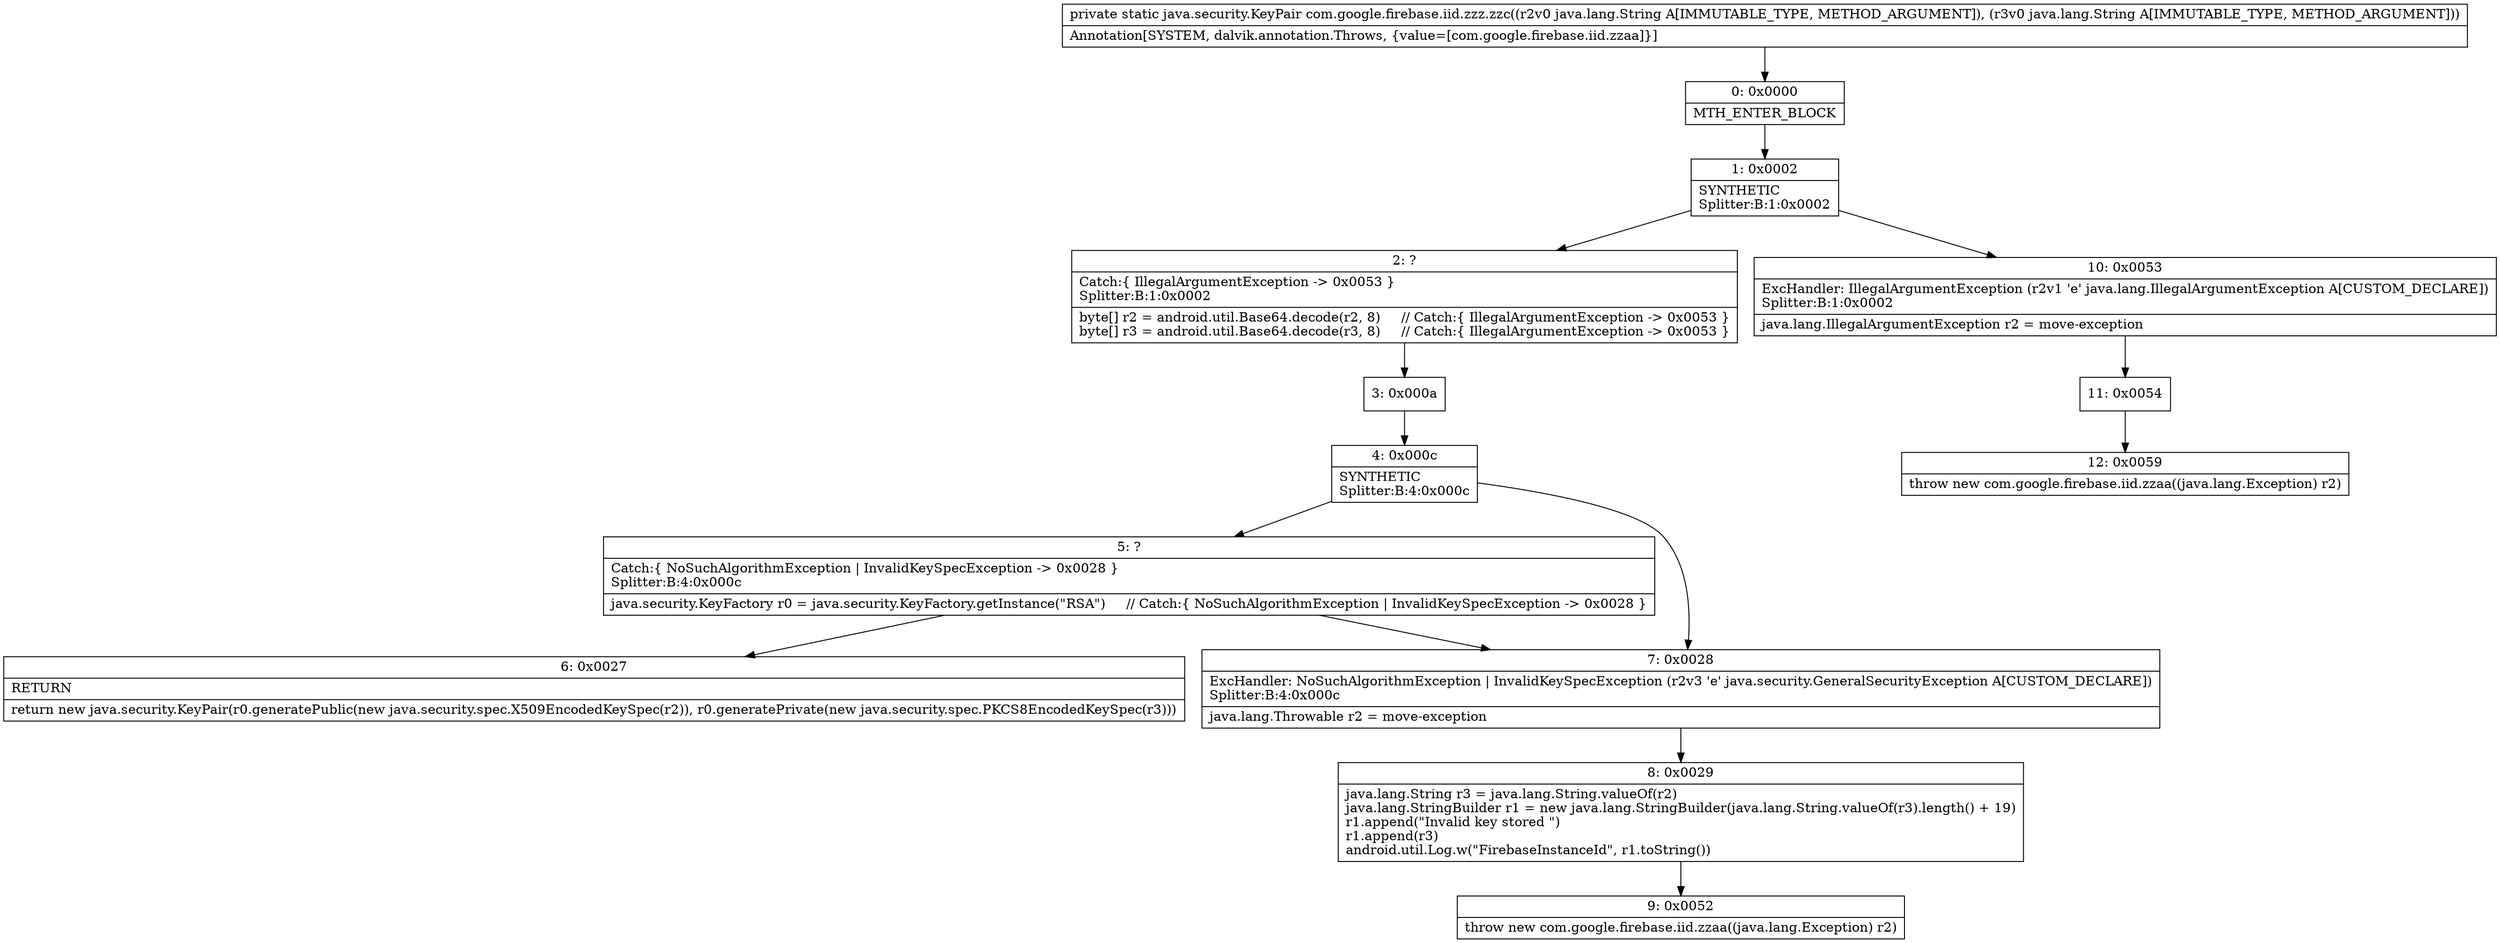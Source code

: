 digraph "CFG forcom.google.firebase.iid.zzz.zzc(Ljava\/lang\/String;Ljava\/lang\/String;)Ljava\/security\/KeyPair;" {
Node_0 [shape=record,label="{0\:\ 0x0000|MTH_ENTER_BLOCK\l}"];
Node_1 [shape=record,label="{1\:\ 0x0002|SYNTHETIC\lSplitter:B:1:0x0002\l}"];
Node_2 [shape=record,label="{2\:\ ?|Catch:\{ IllegalArgumentException \-\> 0x0053 \}\lSplitter:B:1:0x0002\l|byte[] r2 = android.util.Base64.decode(r2, 8)     \/\/ Catch:\{ IllegalArgumentException \-\> 0x0053 \}\lbyte[] r3 = android.util.Base64.decode(r3, 8)     \/\/ Catch:\{ IllegalArgumentException \-\> 0x0053 \}\l}"];
Node_3 [shape=record,label="{3\:\ 0x000a}"];
Node_4 [shape=record,label="{4\:\ 0x000c|SYNTHETIC\lSplitter:B:4:0x000c\l}"];
Node_5 [shape=record,label="{5\:\ ?|Catch:\{ NoSuchAlgorithmException \| InvalidKeySpecException \-\> 0x0028 \}\lSplitter:B:4:0x000c\l|java.security.KeyFactory r0 = java.security.KeyFactory.getInstance(\"RSA\")     \/\/ Catch:\{ NoSuchAlgorithmException \| InvalidKeySpecException \-\> 0x0028 \}\l}"];
Node_6 [shape=record,label="{6\:\ 0x0027|RETURN\l|return new java.security.KeyPair(r0.generatePublic(new java.security.spec.X509EncodedKeySpec(r2)), r0.generatePrivate(new java.security.spec.PKCS8EncodedKeySpec(r3)))\l}"];
Node_7 [shape=record,label="{7\:\ 0x0028|ExcHandler: NoSuchAlgorithmException \| InvalidKeySpecException (r2v3 'e' java.security.GeneralSecurityException A[CUSTOM_DECLARE])\lSplitter:B:4:0x000c\l|java.lang.Throwable r2 = move\-exception\l}"];
Node_8 [shape=record,label="{8\:\ 0x0029|java.lang.String r3 = java.lang.String.valueOf(r2)\ljava.lang.StringBuilder r1 = new java.lang.StringBuilder(java.lang.String.valueOf(r3).length() + 19)\lr1.append(\"Invalid key stored \")\lr1.append(r3)\landroid.util.Log.w(\"FirebaseInstanceId\", r1.toString())\l}"];
Node_9 [shape=record,label="{9\:\ 0x0052|throw new com.google.firebase.iid.zzaa((java.lang.Exception) r2)\l}"];
Node_10 [shape=record,label="{10\:\ 0x0053|ExcHandler: IllegalArgumentException (r2v1 'e' java.lang.IllegalArgumentException A[CUSTOM_DECLARE])\lSplitter:B:1:0x0002\l|java.lang.IllegalArgumentException r2 = move\-exception\l}"];
Node_11 [shape=record,label="{11\:\ 0x0054}"];
Node_12 [shape=record,label="{12\:\ 0x0059|throw new com.google.firebase.iid.zzaa((java.lang.Exception) r2)\l}"];
MethodNode[shape=record,label="{private static java.security.KeyPair com.google.firebase.iid.zzz.zzc((r2v0 java.lang.String A[IMMUTABLE_TYPE, METHOD_ARGUMENT]), (r3v0 java.lang.String A[IMMUTABLE_TYPE, METHOD_ARGUMENT]))  | Annotation[SYSTEM, dalvik.annotation.Throws, \{value=[com.google.firebase.iid.zzaa]\}]\l}"];
MethodNode -> Node_0;
Node_0 -> Node_1;
Node_1 -> Node_2;
Node_1 -> Node_10;
Node_2 -> Node_3;
Node_3 -> Node_4;
Node_4 -> Node_5;
Node_4 -> Node_7;
Node_5 -> Node_6;
Node_5 -> Node_7;
Node_7 -> Node_8;
Node_8 -> Node_9;
Node_10 -> Node_11;
Node_11 -> Node_12;
}

